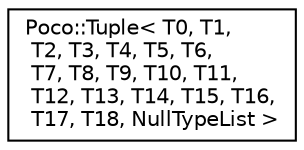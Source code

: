 digraph "Graphical Class Hierarchy"
{
 // LATEX_PDF_SIZE
  edge [fontname="Helvetica",fontsize="10",labelfontname="Helvetica",labelfontsize="10"];
  node [fontname="Helvetica",fontsize="10",shape=record];
  rankdir="LR";
  Node0 [label="Poco::Tuple\< T0, T1,\l T2, T3, T4, T5, T6,\l T7, T8, T9, T10, T11,\l T12, T13, T14, T15, T16,\l T17, T18, NullTypeList \>",height=0.2,width=0.4,color="black", fillcolor="white", style="filled",URL="$structPoco_1_1Tuple_3_01T0_00_01T1_00_01T2_00_01T3_00_01T4_00_01T5_00_01T6_00_01T7_00_01T8_00_01983bfc391ba54c43cae6f0dc03627e0f.html",tooltip=" "];
}
